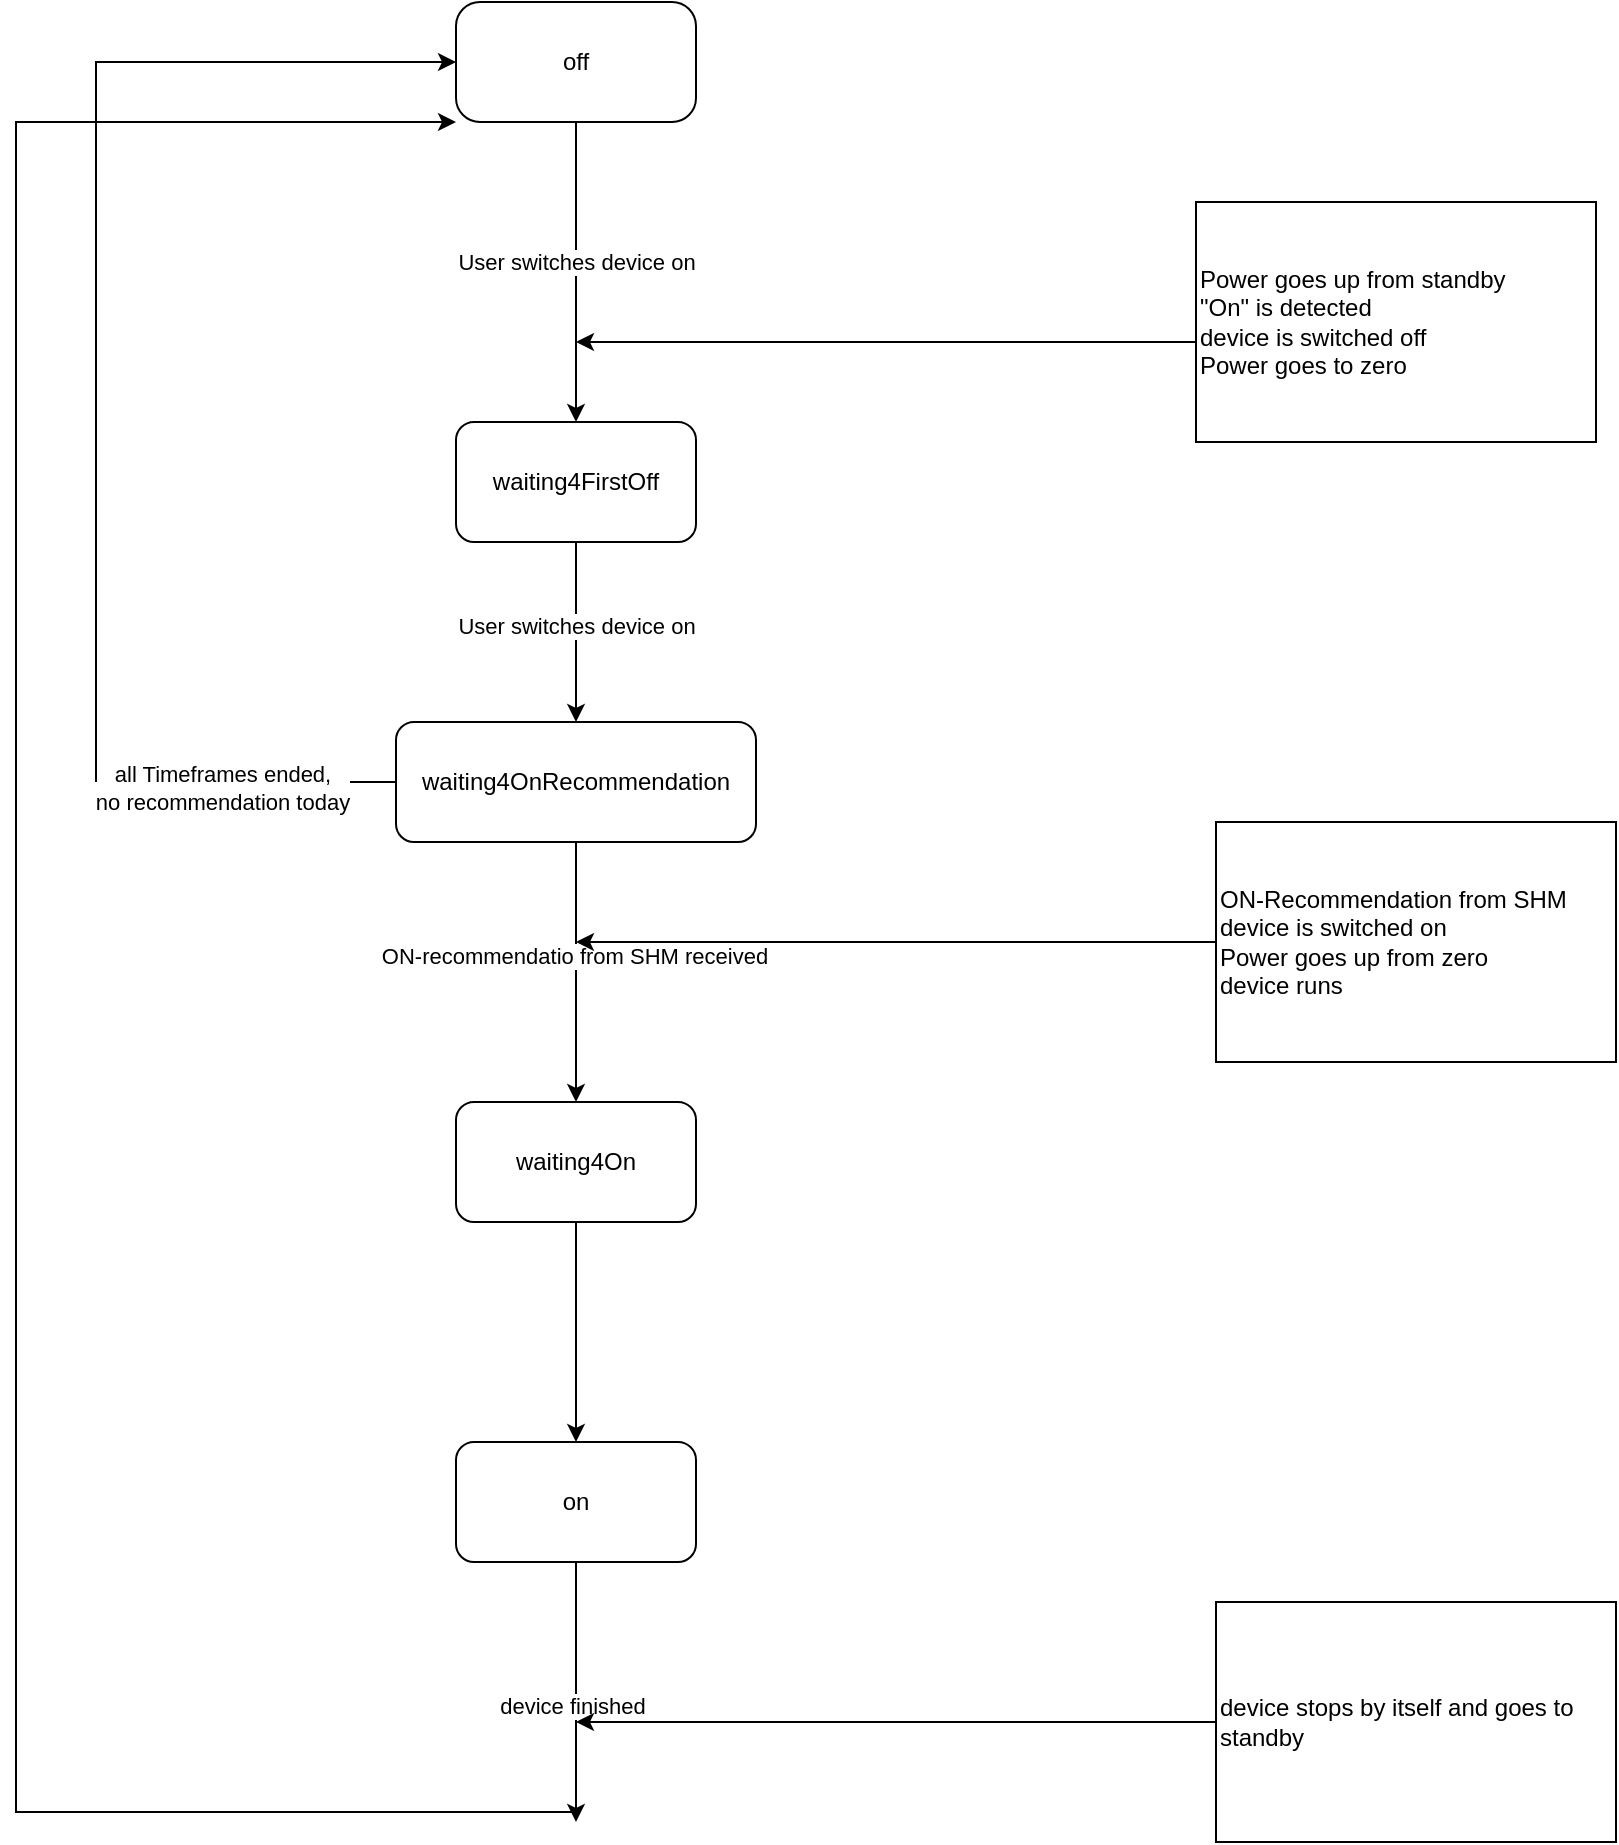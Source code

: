 <mxfile version="28.0.6">
  <diagram name="Page-1" id="52a04d89-c75d-2922-d76d-85b35f80e030">
    <mxGraphModel dx="1042" dy="626" grid="1" gridSize="10" guides="1" tooltips="1" connect="1" arrows="1" fold="1" page="1" pageScale="1" pageWidth="1100" pageHeight="850" background="none" math="0" shadow="0">
      <root>
        <mxCell id="0" />
        <mxCell id="1" parent="0" />
        <mxCell id="1fdf3b25b50cf41e-27" style="edgeStyle=none;html=1;labelBackgroundColor=none;startFill=0;startSize=8;endFill=1;endSize=8;fontFamily=Verdana;fontSize=12;" parent="1" edge="1">
          <mxGeometry relative="1" as="geometry">
            <mxPoint x="180" y="80" as="sourcePoint" />
          </mxGeometry>
        </mxCell>
        <mxCell id="1fdf3b25b50cf41e-28" style="edgeStyle=none;html=1;labelBackgroundColor=none;startFill=0;startSize=8;endFill=1;endSize=8;fontFamily=Verdana;fontSize=12;" parent="1" edge="1">
          <mxGeometry relative="1" as="geometry">
            <mxPoint x="720" y="81.571" as="targetPoint" />
          </mxGeometry>
        </mxCell>
        <mxCell id="1fdf3b25b50cf41e-29" style="edgeStyle=none;html=1;labelBackgroundColor=none;startFill=0;startSize=8;endFill=1;endSize=8;fontFamily=Verdana;fontSize=12;" parent="1" edge="1">
          <mxGeometry relative="1" as="geometry">
            <mxPoint x="500" y="106" as="sourcePoint" />
          </mxGeometry>
        </mxCell>
        <mxCell id="1fdf3b25b50cf41e-38" style="edgeStyle=orthogonalEdgeStyle;html=1;labelBackgroundColor=none;startFill=0;startSize=8;endFill=1;endSize=8;fontFamily=Verdana;fontSize=12;" parent="1" edge="1">
          <mxGeometry relative="1" as="geometry">
            <Array as="points">
              <mxPoint x="540" y="132" />
            </Array>
            <mxPoint x="910" y="132" as="targetPoint" />
          </mxGeometry>
        </mxCell>
        <mxCell id="1fdf3b25b50cf41e-47" style="edgeStyle=orthogonalEdgeStyle;html=1;labelBackgroundColor=none;startFill=0;startSize=8;endFill=1;endSize=8;fontFamily=Verdana;fontSize=12;" parent="1" edge="1">
          <mxGeometry relative="1" as="geometry">
            <Array as="points">
              <mxPoint x="978" y="466" />
            </Array>
            <mxPoint x="977.5" y="430" as="sourcePoint" />
          </mxGeometry>
        </mxCell>
        <mxCell id="1fdf3b25b50cf41e-35" style="edgeStyle=none;html=1;labelBackgroundColor=none;startFill=0;startSize=8;endFill=1;endSize=8;fontFamily=Verdana;fontSize=12;" parent="1" edge="1">
          <mxGeometry relative="1" as="geometry">
            <mxPoint x="570.0" y="179.93" as="targetPoint" />
            <mxPoint x="570" y="180" as="sourcePoint" />
          </mxGeometry>
        </mxCell>
        <mxCell id="1fdf3b25b50cf41e-39" style="edgeStyle=none;html=1;labelBackgroundColor=none;startFill=0;startSize=8;endFill=1;endSize=8;fontFamily=Verdana;fontSize=12;" parent="1" edge="1">
          <mxGeometry relative="1" as="geometry">
            <mxPoint x="500" y="206" as="sourcePoint" />
          </mxGeometry>
        </mxCell>
        <mxCell id="1fdf3b25b50cf41e-40" style="edgeStyle=none;html=1;labelBackgroundColor=none;startFill=0;startSize=8;endFill=1;endSize=8;fontFamily=Verdana;fontSize=12;" parent="1" edge="1">
          <mxGeometry relative="1" as="geometry">
            <mxPoint x="430" y="179.611" as="targetPoint" />
          </mxGeometry>
        </mxCell>
        <mxCell id="1fdf3b25b50cf41e-31" style="edgeStyle=orthogonalEdgeStyle;html=1;labelBackgroundColor=none;startFill=0;startSize=8;endFill=1;endSize=8;fontFamily=Verdana;fontSize=12;" parent="1" edge="1">
          <mxGeometry relative="1" as="geometry">
            <Array as="points">
              <mxPoint x="810" y="230" />
            </Array>
            <mxPoint x="910" y="230" as="targetPoint" />
          </mxGeometry>
        </mxCell>
        <mxCell id="1fdf3b25b50cf41e-43" style="edgeStyle=none;html=1;labelBackgroundColor=none;startFill=0;startSize=8;endFill=1;endSize=8;fontFamily=Verdana;fontSize=12;" parent="1" edge="1">
          <mxGeometry relative="1" as="geometry">
            <mxPoint x="320" y="357" as="sourcePoint" />
          </mxGeometry>
        </mxCell>
        <mxCell id="1fdf3b25b50cf41e-46" style="edgeStyle=orthogonalEdgeStyle;html=1;labelBackgroundColor=none;startFill=0;startSize=8;endFill=1;endSize=8;fontFamily=Verdana;fontSize=12;" parent="1" edge="1">
          <mxGeometry relative="1" as="geometry">
            <Array as="points">
              <mxPoint x="650" y="400" />
            </Array>
            <mxPoint x="910" y="400" as="targetPoint" />
          </mxGeometry>
        </mxCell>
        <mxCell id="1fdf3b25b50cf41e-42" style="edgeStyle=none;html=1;labelBackgroundColor=none;startFill=0;startSize=8;endFill=1;endSize=8;fontFamily=Verdana;fontSize=12;" parent="1" edge="1">
          <mxGeometry relative="1" as="geometry">
            <mxPoint x="120" y="440" as="sourcePoint" />
          </mxGeometry>
        </mxCell>
        <mxCell id="1fdf3b25b50cf41e-44" style="edgeStyle=none;html=1;labelBackgroundColor=none;startFill=0;startSize=8;endFill=1;endSize=8;fontFamily=Verdana;fontSize=12;" parent="1" edge="1">
          <mxGeometry relative="1" as="geometry">
            <mxPoint x="390" y="466" as="sourcePoint" />
          </mxGeometry>
        </mxCell>
        <mxCell id="1fdf3b25b50cf41e-48" style="edgeStyle=none;html=1;labelBackgroundColor=none;startFill=0;startSize=8;endFill=1;endSize=8;fontFamily=Verdana;fontSize=12;" parent="1" edge="1">
          <mxGeometry relative="1" as="geometry">
            <mxPoint x="190" y="466" as="targetPoint" />
          </mxGeometry>
        </mxCell>
        <mxCell id="1fdf3b25b50cf41e-45" style="edgeStyle=none;html=1;labelBackgroundColor=none;startFill=0;startSize=8;endFill=1;endSize=8;fontFamily=Verdana;fontSize=12;" parent="1" edge="1">
          <mxGeometry relative="1" as="geometry">
            <mxPoint x="500" y="440" as="sourcePoint" />
          </mxGeometry>
        </mxCell>
        <mxCell id="1fdf3b25b50cf41e-41" style="edgeStyle=orthogonalEdgeStyle;html=1;labelBackgroundColor=none;startFill=0;startSize=8;endFill=1;endSize=8;fontFamily=Verdana;fontSize=12;" parent="1" edge="1">
          <mxGeometry relative="1" as="geometry">
            <Array as="points">
              <mxPoint x="120" y="179" />
            </Array>
            <mxPoint x="250" y="179" as="targetPoint" />
          </mxGeometry>
        </mxCell>
        <mxCell id="1fdf3b25b50cf41e-36" style="edgeStyle=none;html=1;labelBackgroundColor=none;startFill=0;startSize=8;endFill=1;endSize=8;fontFamily=Verdana;fontSize=12;" parent="1" edge="1">
          <mxGeometry relative="1" as="geometry">
            <mxPoint x="650" y="304" as="targetPoint" />
          </mxGeometry>
        </mxCell>
        <mxCell id="1fdf3b25b50cf41e-37" style="edgeStyle=none;html=1;labelBackgroundColor=none;startFill=0;startSize=8;endFill=1;endSize=8;fontFamily=Verdana;fontSize=12;" parent="1" edge="1">
          <mxGeometry relative="1" as="geometry">
            <mxPoint x="740" y="179.438" as="targetPoint" />
          </mxGeometry>
        </mxCell>
        <mxCell id="HGW8j9u0IIAif61ztghF-1" value="off" style="rounded=1;whiteSpace=wrap;html=1;arcSize=20;" parent="1" vertex="1">
          <mxGeometry x="300" y="60" width="120" height="60" as="geometry" />
        </mxCell>
        <mxCell id="HGW8j9u0IIAif61ztghF-5" style="edgeStyle=orthogonalEdgeStyle;rounded=0;orthogonalLoop=1;jettySize=auto;html=1;exitX=0.5;exitY=1;exitDx=0;exitDy=0;entryX=0.5;entryY=0;entryDx=0;entryDy=0;" parent="1" source="HGW8j9u0IIAif61ztghF-1" target="Z8j8c0fAlayD-yKETnsy-1" edge="1">
          <mxGeometry relative="1" as="geometry">
            <mxPoint x="360" y="240" as="sourcePoint" />
          </mxGeometry>
        </mxCell>
        <mxCell id="HGW8j9u0IIAif61ztghF-7" value="User switches device on" style="edgeLabel;html=1;align=center;verticalAlign=middle;resizable=0;points=[];" parent="HGW8j9u0IIAif61ztghF-5" vertex="1" connectable="0">
          <mxGeometry x="-0.073" relative="1" as="geometry">
            <mxPoint as="offset" />
          </mxGeometry>
        </mxCell>
        <mxCell id="HGW8j9u0IIAif61ztghF-3" value="waiting4OnRecommendation" style="rounded=1;whiteSpace=wrap;html=1;" parent="1" vertex="1">
          <mxGeometry x="270" y="420" width="180" height="60" as="geometry" />
        </mxCell>
        <mxCell id="Icm28V5F-hbCUUdGFF-x-1" value="" style="edgeStyle=orthogonalEdgeStyle;rounded=0;orthogonalLoop=1;jettySize=auto;html=1;exitX=0;exitY=0.5;exitDx=0;exitDy=0;" parent="1" source="HGW8j9u0IIAif61ztghF-8" edge="1">
          <mxGeometry relative="1" as="geometry">
            <mxPoint x="360" y="230" as="targetPoint" />
            <Array as="points">
              <mxPoint x="670" y="230" />
            </Array>
          </mxGeometry>
        </mxCell>
        <mxCell id="HGW8j9u0IIAif61ztghF-8" value="Power goes up from standby&lt;div&gt;&quot;On&quot; is detected&lt;/div&gt;&lt;div&gt;device is switched off&lt;/div&gt;&lt;div&gt;Power goes to zero&lt;/div&gt;" style="rounded=0;whiteSpace=wrap;html=1;align=left;" parent="1" vertex="1">
          <mxGeometry x="670" y="160" width="200" height="120" as="geometry" />
        </mxCell>
        <mxCell id="HGW8j9u0IIAif61ztghF-9" value="on" style="rounded=1;whiteSpace=wrap;html=1;" parent="1" vertex="1">
          <mxGeometry x="300" y="780" width="120" height="60" as="geometry" />
        </mxCell>
        <mxCell id="HGW8j9u0IIAif61ztghF-10" value="" style="endArrow=classic;html=1;rounded=0;entryX=0.5;entryY=0;entryDx=0;entryDy=0;exitX=0.5;exitY=1;exitDx=0;exitDy=0;" parent="1" source="HGW8j9u0IIAif61ztghF-3" target="Z8j8c0fAlayD-yKETnsy-4" edge="1">
          <mxGeometry width="50" height="50" relative="1" as="geometry">
            <mxPoint x="500" y="340" as="sourcePoint" />
            <mxPoint x="550" y="290" as="targetPoint" />
          </mxGeometry>
        </mxCell>
        <mxCell id="Icm28V5F-hbCUUdGFF-x-2" value="ON-recommendatio from SHM received" style="edgeLabel;html=1;align=center;verticalAlign=middle;resizable=0;points=[];" parent="HGW8j9u0IIAif61ztghF-10" vertex="1" connectable="0">
          <mxGeometry x="-0.125" y="-1" relative="1" as="geometry">
            <mxPoint as="offset" />
          </mxGeometry>
        </mxCell>
        <mxCell id="HGW8j9u0IIAif61ztghF-11" value="ON-Recommendation from SHM&lt;div&gt;device is switched on&lt;/div&gt;&lt;div&gt;Power goes up from zero&lt;/div&gt;&lt;div&gt;device runs&lt;/div&gt;" style="rounded=0;whiteSpace=wrap;html=1;align=left;" parent="1" vertex="1">
          <mxGeometry x="680" y="470" width="200" height="120" as="geometry" />
        </mxCell>
        <mxCell id="HGW8j9u0IIAif61ztghF-14" value="" style="endArrow=classic;html=1;rounded=0;exitX=0;exitY=0.5;exitDx=0;exitDy=0;" parent="1" source="HGW8j9u0IIAif61ztghF-3" edge="1">
          <mxGeometry width="50" height="50" relative="1" as="geometry">
            <mxPoint x="500" y="550" as="sourcePoint" />
            <mxPoint x="120" y="450" as="targetPoint" />
          </mxGeometry>
        </mxCell>
        <mxCell id="HGW8j9u0IIAif61ztghF-15" value="all Timeframes ended,&lt;div&gt;no recommendation today&lt;/div&gt;" style="edgeLabel;html=1;align=center;verticalAlign=middle;resizable=0;points=[];" parent="HGW8j9u0IIAif61ztghF-14" vertex="1" connectable="0">
          <mxGeometry x="0.158" y="3" relative="1" as="geometry">
            <mxPoint as="offset" />
          </mxGeometry>
        </mxCell>
        <mxCell id="HGW8j9u0IIAif61ztghF-16" value="" style="endArrow=classic;html=1;rounded=0;exitX=0.5;exitY=1;exitDx=0;exitDy=0;" parent="1" source="HGW8j9u0IIAif61ztghF-9" edge="1">
          <mxGeometry width="50" height="50" relative="1" as="geometry">
            <mxPoint x="500" y="550" as="sourcePoint" />
            <mxPoint x="360" y="970" as="targetPoint" />
          </mxGeometry>
        </mxCell>
        <mxCell id="HGW8j9u0IIAif61ztghF-17" value="device finished" style="edgeLabel;html=1;align=center;verticalAlign=middle;resizable=0;points=[];" parent="HGW8j9u0IIAif61ztghF-16" vertex="1" connectable="0">
          <mxGeometry x="0.087" y="-2" relative="1" as="geometry">
            <mxPoint y="1" as="offset" />
          </mxGeometry>
        </mxCell>
        <mxCell id="Icm28V5F-hbCUUdGFF-x-4" style="edgeStyle=orthogonalEdgeStyle;rounded=0;orthogonalLoop=1;jettySize=auto;html=1;exitX=0;exitY=0.5;exitDx=0;exitDy=0;" parent="1" source="aQKDcAJjroJgl7c9hAfR-1" edge="1">
          <mxGeometry relative="1" as="geometry">
            <mxPoint x="360" y="920" as="targetPoint" />
            <Array as="points">
              <mxPoint x="620" y="920" />
              <mxPoint x="620" y="920" />
            </Array>
          </mxGeometry>
        </mxCell>
        <mxCell id="aQKDcAJjroJgl7c9hAfR-1" value="device stops by itself and goes to standby" style="rounded=0;whiteSpace=wrap;html=1;align=left;" parent="1" vertex="1">
          <mxGeometry x="680" y="860" width="200" height="120" as="geometry" />
        </mxCell>
        <mxCell id="Icm28V5F-hbCUUdGFF-x-3" style="edgeStyle=orthogonalEdgeStyle;rounded=0;orthogonalLoop=1;jettySize=auto;html=1;" parent="1" source="HGW8j9u0IIAif61ztghF-11" edge="1">
          <mxGeometry relative="1" as="geometry">
            <mxPoint x="360" y="530" as="targetPoint" />
          </mxGeometry>
        </mxCell>
        <mxCell id="5nmoisVNmcaRepGBkKy_-1" value="" style="endArrow=classic;html=1;rounded=0;entryX=0;entryY=0.5;entryDx=0;entryDy=0;" parent="1" target="HGW8j9u0IIAif61ztghF-1" edge="1">
          <mxGeometry width="50" height="50" relative="1" as="geometry">
            <mxPoint x="120" y="450" as="sourcePoint" />
            <mxPoint x="560" y="200" as="targetPoint" />
            <Array as="points">
              <mxPoint x="120" y="90" />
            </Array>
          </mxGeometry>
        </mxCell>
        <mxCell id="5nmoisVNmcaRepGBkKy_-2" value="" style="endArrow=classic;html=1;rounded=0;entryX=0;entryY=1;entryDx=0;entryDy=0;" parent="1" target="HGW8j9u0IIAif61ztghF-1" edge="1">
          <mxGeometry width="50" height="50" relative="1" as="geometry">
            <mxPoint x="360" y="965" as="sourcePoint" />
            <mxPoint x="300" y="240" as="targetPoint" />
            <Array as="points">
              <mxPoint x="80" y="965" />
              <mxPoint x="80" y="120" />
            </Array>
          </mxGeometry>
        </mxCell>
        <mxCell id="Z8j8c0fAlayD-yKETnsy-1" value="waiting4FirstOff" style="rounded=1;whiteSpace=wrap;html=1;" vertex="1" parent="1">
          <mxGeometry x="300" y="270" width="120" height="60" as="geometry" />
        </mxCell>
        <mxCell id="Z8j8c0fAlayD-yKETnsy-2" style="edgeStyle=orthogonalEdgeStyle;rounded=0;orthogonalLoop=1;jettySize=auto;html=1;exitX=0.5;exitY=1;exitDx=0;exitDy=0;entryX=0.5;entryY=0;entryDx=0;entryDy=0;" edge="1" parent="1" source="Z8j8c0fAlayD-yKETnsy-1" target="HGW8j9u0IIAif61ztghF-3">
          <mxGeometry relative="1" as="geometry">
            <mxPoint x="510" y="360" as="sourcePoint" />
            <mxPoint x="510" y="510" as="targetPoint" />
          </mxGeometry>
        </mxCell>
        <mxCell id="Z8j8c0fAlayD-yKETnsy-3" value="User switches device on" style="edgeLabel;html=1;align=center;verticalAlign=middle;resizable=0;points=[];" vertex="1" connectable="0" parent="Z8j8c0fAlayD-yKETnsy-2">
          <mxGeometry x="-0.073" relative="1" as="geometry">
            <mxPoint as="offset" />
          </mxGeometry>
        </mxCell>
        <mxCell id="Z8j8c0fAlayD-yKETnsy-4" value="waiting4On" style="rounded=1;whiteSpace=wrap;html=1;" vertex="1" parent="1">
          <mxGeometry x="300" y="610" width="120" height="60" as="geometry" />
        </mxCell>
        <mxCell id="Z8j8c0fAlayD-yKETnsy-5" value="" style="endArrow=classic;html=1;rounded=0;entryX=0.5;entryY=0;entryDx=0;entryDy=0;exitX=0.5;exitY=1;exitDx=0;exitDy=0;" edge="1" parent="1" source="Z8j8c0fAlayD-yKETnsy-4" target="HGW8j9u0IIAif61ztghF-9">
          <mxGeometry width="50" height="50" relative="1" as="geometry">
            <mxPoint x="530" y="650" as="sourcePoint" />
            <mxPoint x="530" y="780" as="targetPoint" />
          </mxGeometry>
        </mxCell>
        <mxCell id="Z8j8c0fAlayD-yKETnsy-7" value="&lt;div&gt;&lt;br&gt;&lt;/div&gt;&lt;div&gt;&lt;br&gt;&lt;/div&gt;" style="edgeLabel;html=1;align=center;verticalAlign=middle;resizable=0;points=[];" vertex="1" connectable="0" parent="Z8j8c0fAlayD-yKETnsy-5">
          <mxGeometry x="0.386" relative="1" as="geometry">
            <mxPoint as="offset" />
          </mxGeometry>
        </mxCell>
      </root>
    </mxGraphModel>
  </diagram>
</mxfile>
